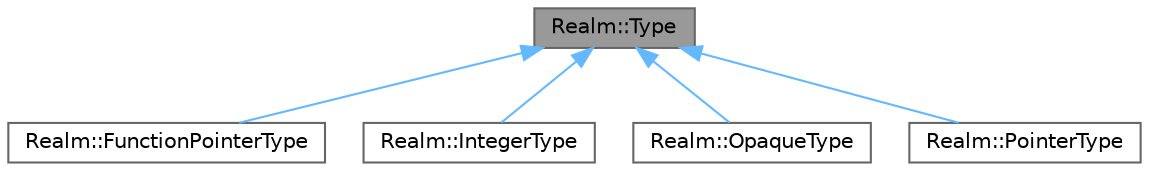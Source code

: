 digraph "Realm::Type"
{
 // LATEX_PDF_SIZE
  bgcolor="transparent";
  edge [fontname=Helvetica,fontsize=10,labelfontname=Helvetica,labelfontsize=10];
  node [fontname=Helvetica,fontsize=10,shape=box,height=0.2,width=0.4];
  Node1 [id="Node000001",label="Realm::Type",height=0.2,width=0.4,color="gray40", fillcolor="grey60", style="filled", fontcolor="black",tooltip=" "];
  Node1 -> Node2 [id="edge1_Node000001_Node000002",dir="back",color="steelblue1",style="solid",tooltip=" "];
  Node2 [id="Node000002",label="Realm::FunctionPointerType",height=0.2,width=0.4,color="gray40", fillcolor="white", style="filled",URL="$classRealm_1_1FunctionPointerType.html",tooltip=" "];
  Node1 -> Node3 [id="edge2_Node000001_Node000003",dir="back",color="steelblue1",style="solid",tooltip=" "];
  Node3 [id="Node000003",label="Realm::IntegerType",height=0.2,width=0.4,color="gray40", fillcolor="white", style="filled",URL="$classRealm_1_1IntegerType.html",tooltip=" "];
  Node1 -> Node4 [id="edge3_Node000001_Node000004",dir="back",color="steelblue1",style="solid",tooltip=" "];
  Node4 [id="Node000004",label="Realm::OpaqueType",height=0.2,width=0.4,color="gray40", fillcolor="white", style="filled",URL="$classRealm_1_1OpaqueType.html",tooltip=" "];
  Node1 -> Node5 [id="edge4_Node000001_Node000005",dir="back",color="steelblue1",style="solid",tooltip=" "];
  Node5 [id="Node000005",label="Realm::PointerType",height=0.2,width=0.4,color="gray40", fillcolor="white", style="filled",URL="$classRealm_1_1PointerType.html",tooltip=" "];
}
